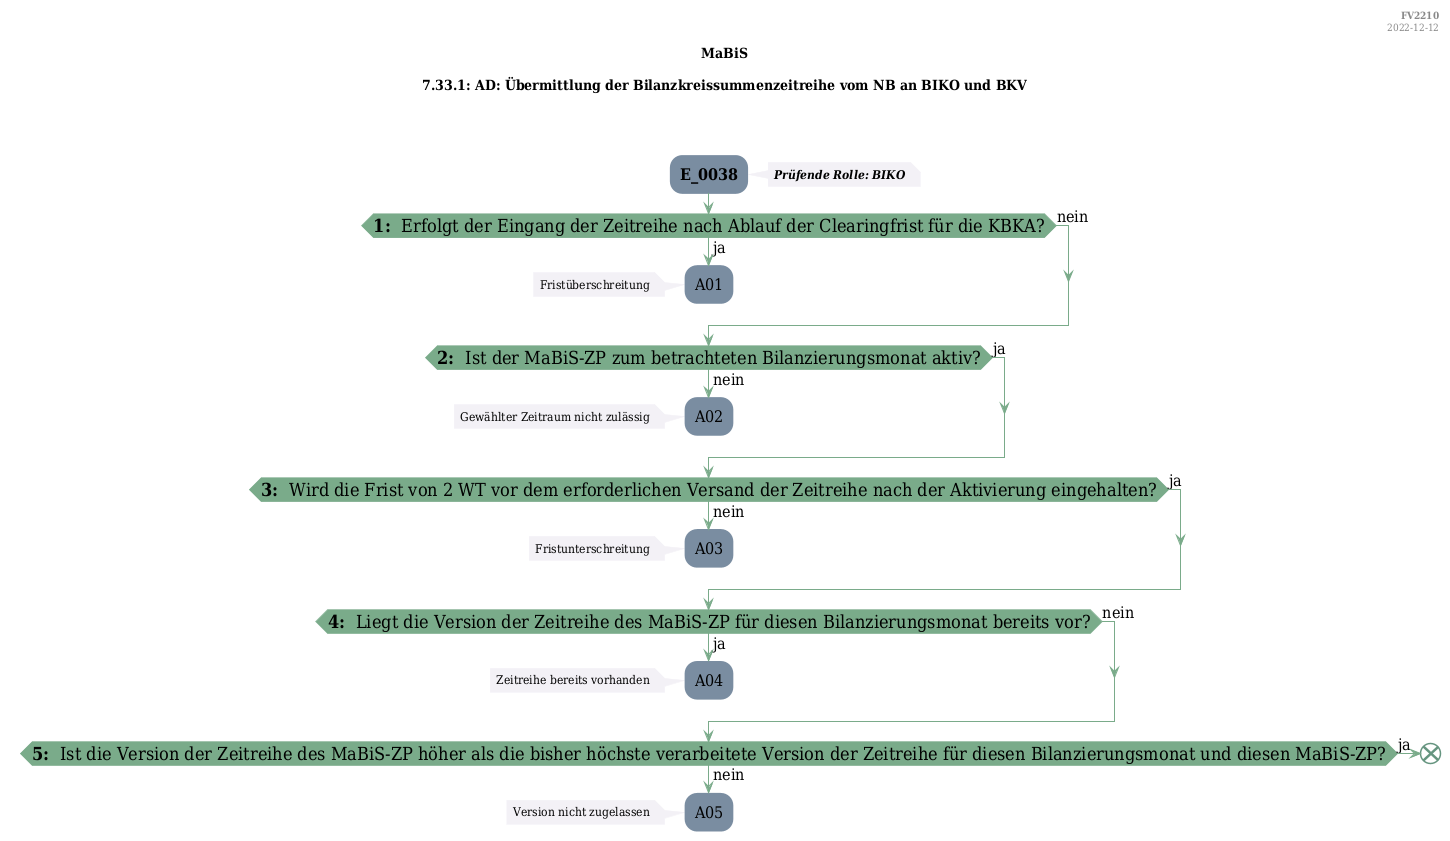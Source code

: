 @startuml
skinparam Shadowing false
skinparam NoteBorderColor #f3f1f6
skinparam NoteBackgroundColor #f3f1f6
skinparam NoteFontSize 12
skinparam ActivityBorderColor none
skinparam ActivityBackgroundColor #7a8da1
skinparam ActivityFontSize 16
skinparam ArrowColor #7aab8a
skinparam ArrowFontSize 16
skinparam ActivityDiamondBackgroundColor #7aab8a
skinparam ActivityDiamondBorderColor #7aab8a
skinparam ActivityDiamondFontSize 18
skinparam defaultFontName DejaVu Serif Condensed
skinparam ActivityEndColor #669580

header
<b>FV2210
2022-12-12
endheader

title
MaBiS

7.33.1: AD: Übermittlung der Bilanzkreissummenzeitreihe vom NB an BIKO und BKV



end title
:<b>E_0038</b>;
note right
<b><i>Prüfende Rolle: BIKO
end note

if (<b>1: </b> Erfolgt der Eingang der Zeitreihe nach Ablauf der Clearingfrist für die KBKA?) then (ja)
    :A01;
    note left
        Fristüberschreitung
    endnote
    kill;
else (nein)
endif
if (<b>2: </b> Ist der MaBiS-ZP zum betrachteten Bilanzierungsmonat aktiv?) then (ja)
else (nein)
    :A02;
    note left
        Gewählter Zeitraum nicht zulässig
    endnote
    kill;
endif
if (<b>3: </b> Wird die Frist von 2 WT vor dem erforderlichen Versand der Zeitreihe nach der Aktivierung eingehalten?) then (ja)
else (nein)
    :A03;
    note left
        Fristunterschreitung
    endnote
    kill;
endif
if (<b>4: </b> Liegt die Version der Zeitreihe des MaBiS-ZP für diesen Bilanzierungsmonat bereits vor?) then (ja)
    :A04;
    note left
        Zeitreihe bereits vorhanden
    endnote
    kill;
else (nein)
endif
if (<b>5: </b> Ist die Version der Zeitreihe des MaBiS-ZP höher als die bisher höchste verarbeitete Version der Zeitreihe für diesen Bilanzierungsmonat und diesen MaBiS-ZP?) then (ja)
    end
else (nein)
    :A05;
    note left
        Version nicht zugelassen
    endnote
    kill;
endif

@enduml
